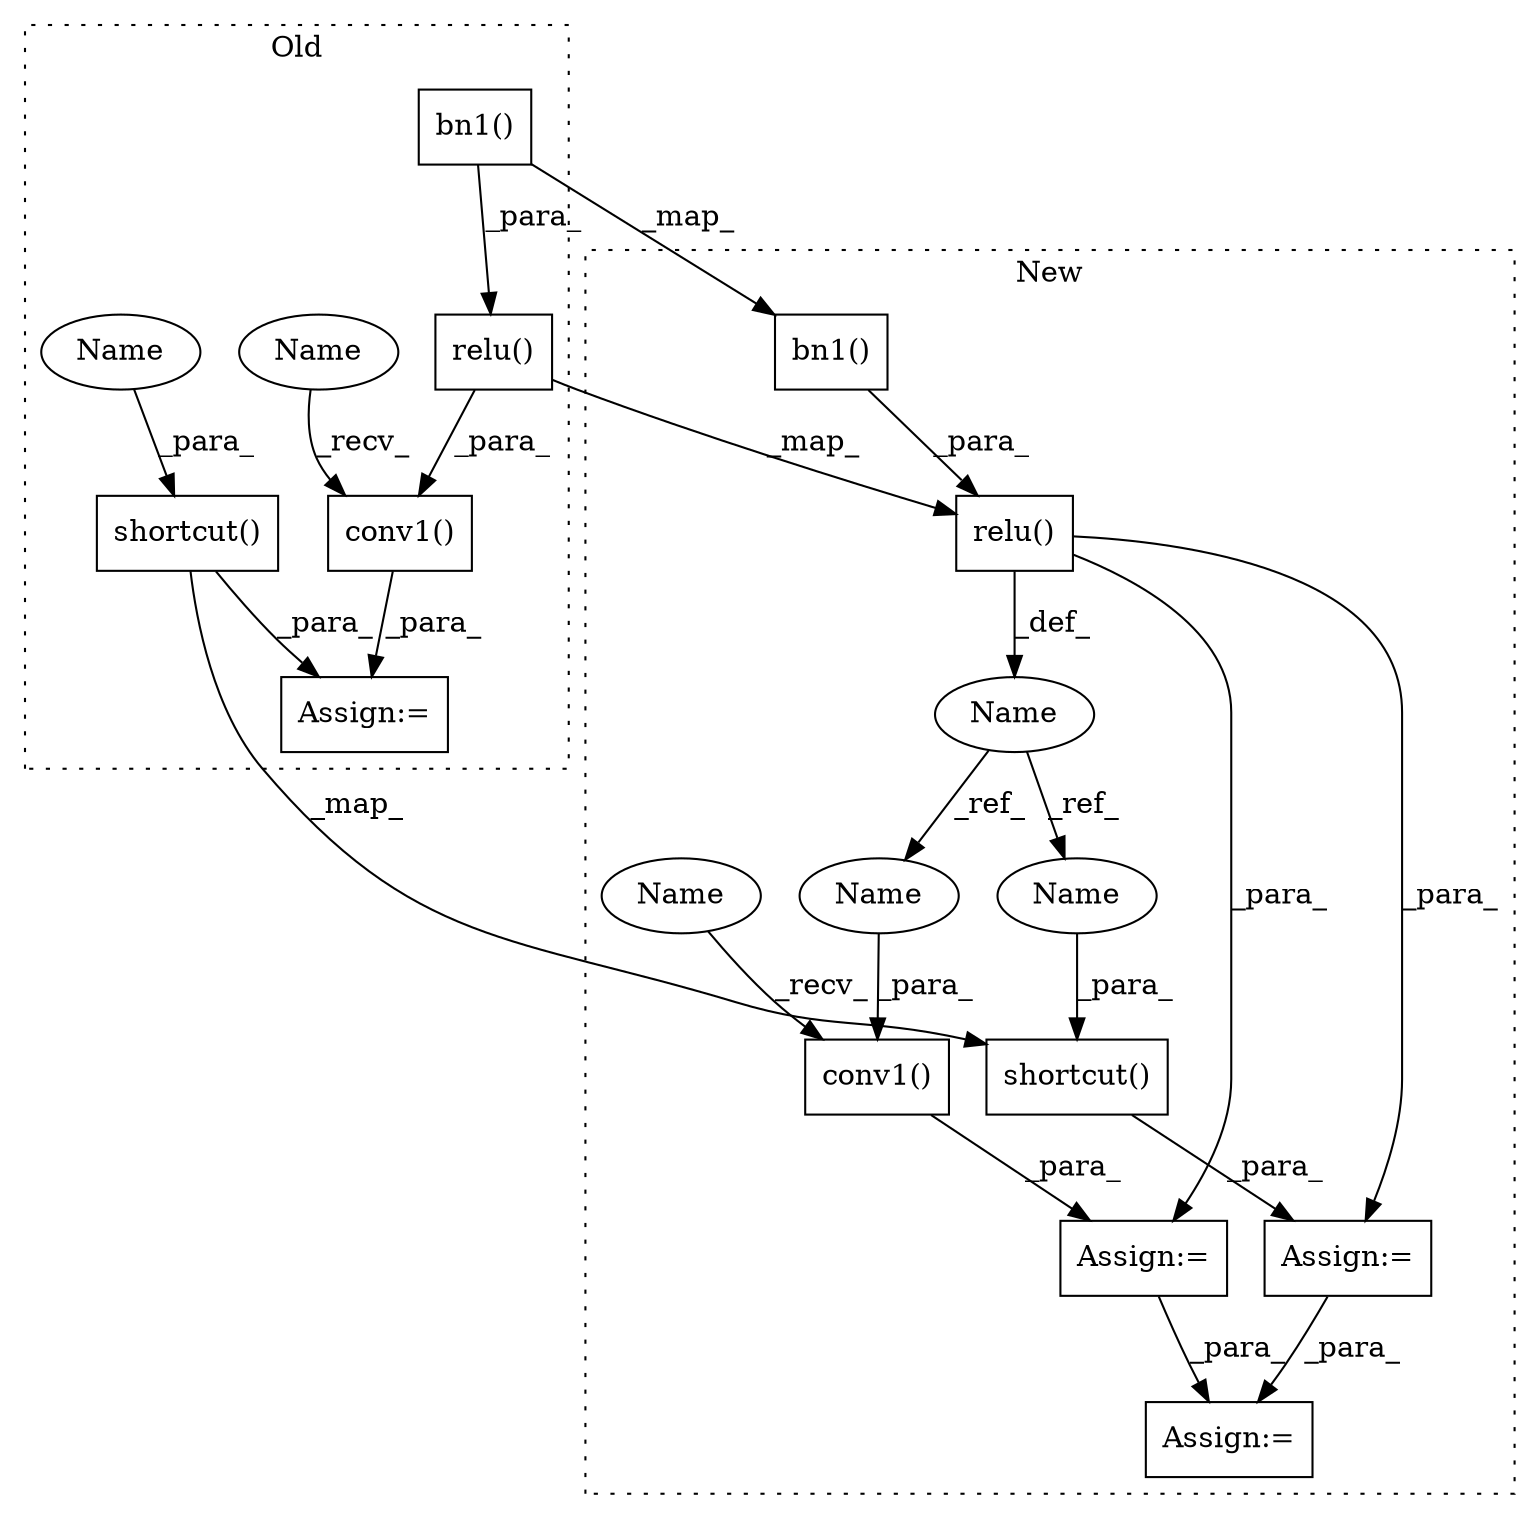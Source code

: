 digraph G {
subgraph cluster0 {
1 [label="shortcut()" a="75" s="4565,4580" l="14,1" shape="box"];
4 [label="Assign:=" a="68" s="4561" l="4" shape="box"];
5 [label="relu()" a="75" s="4433,4451" l="7,1" shape="box"];
9 [label="conv1()" a="75" s="4422,4452" l="11,1" shape="box"];
10 [label="bn1()" a="75" s="4440,4450" l="9,1" shape="box"];
14 [label="Name" a="87" s="4579" l="1" shape="ellipse"];
16 [label="Name" a="87" s="4422" l="4" shape="ellipse"];
label = "Old";
style="dotted";
}
subgraph cluster1 {
2 [label="shortcut()" a="75" s="4430,4447" l="14,1" shape="box"];
3 [label="Assign:=" a="68" s="4586" l="4" shape="box"];
6 [label="relu()" a="75" s="4391,4409" l="7,1" shape="box"];
7 [label="Name" a="87" s="4385" l="3" shape="ellipse"];
8 [label="conv1()" a="75" s="4463,4477" l="11,1" shape="box"];
11 [label="bn1()" a="75" s="4398,4408" l="9,1" shape="box"];
12 [label="Assign:=" a="68" s="4460" l="3" shape="box"];
13 [label="Assign:=" a="68" s="4427" l="3" shape="box"];
15 [label="Name" a="87" s="4463" l="4" shape="ellipse"];
17 [label="Name" a="87" s="4474" l="3" shape="ellipse"];
18 [label="Name" a="87" s="4444" l="3" shape="ellipse"];
label = "New";
style="dotted";
}
1 -> 2 [label="_map_"];
1 -> 4 [label="_para_"];
2 -> 13 [label="_para_"];
5 -> 6 [label="_map_"];
5 -> 9 [label="_para_"];
6 -> 13 [label="_para_"];
6 -> 12 [label="_para_"];
6 -> 7 [label="_def_"];
7 -> 17 [label="_ref_"];
7 -> 18 [label="_ref_"];
8 -> 12 [label="_para_"];
9 -> 4 [label="_para_"];
10 -> 11 [label="_map_"];
10 -> 5 [label="_para_"];
11 -> 6 [label="_para_"];
12 -> 3 [label="_para_"];
13 -> 3 [label="_para_"];
14 -> 1 [label="_para_"];
15 -> 8 [label="_recv_"];
16 -> 9 [label="_recv_"];
17 -> 8 [label="_para_"];
18 -> 2 [label="_para_"];
}